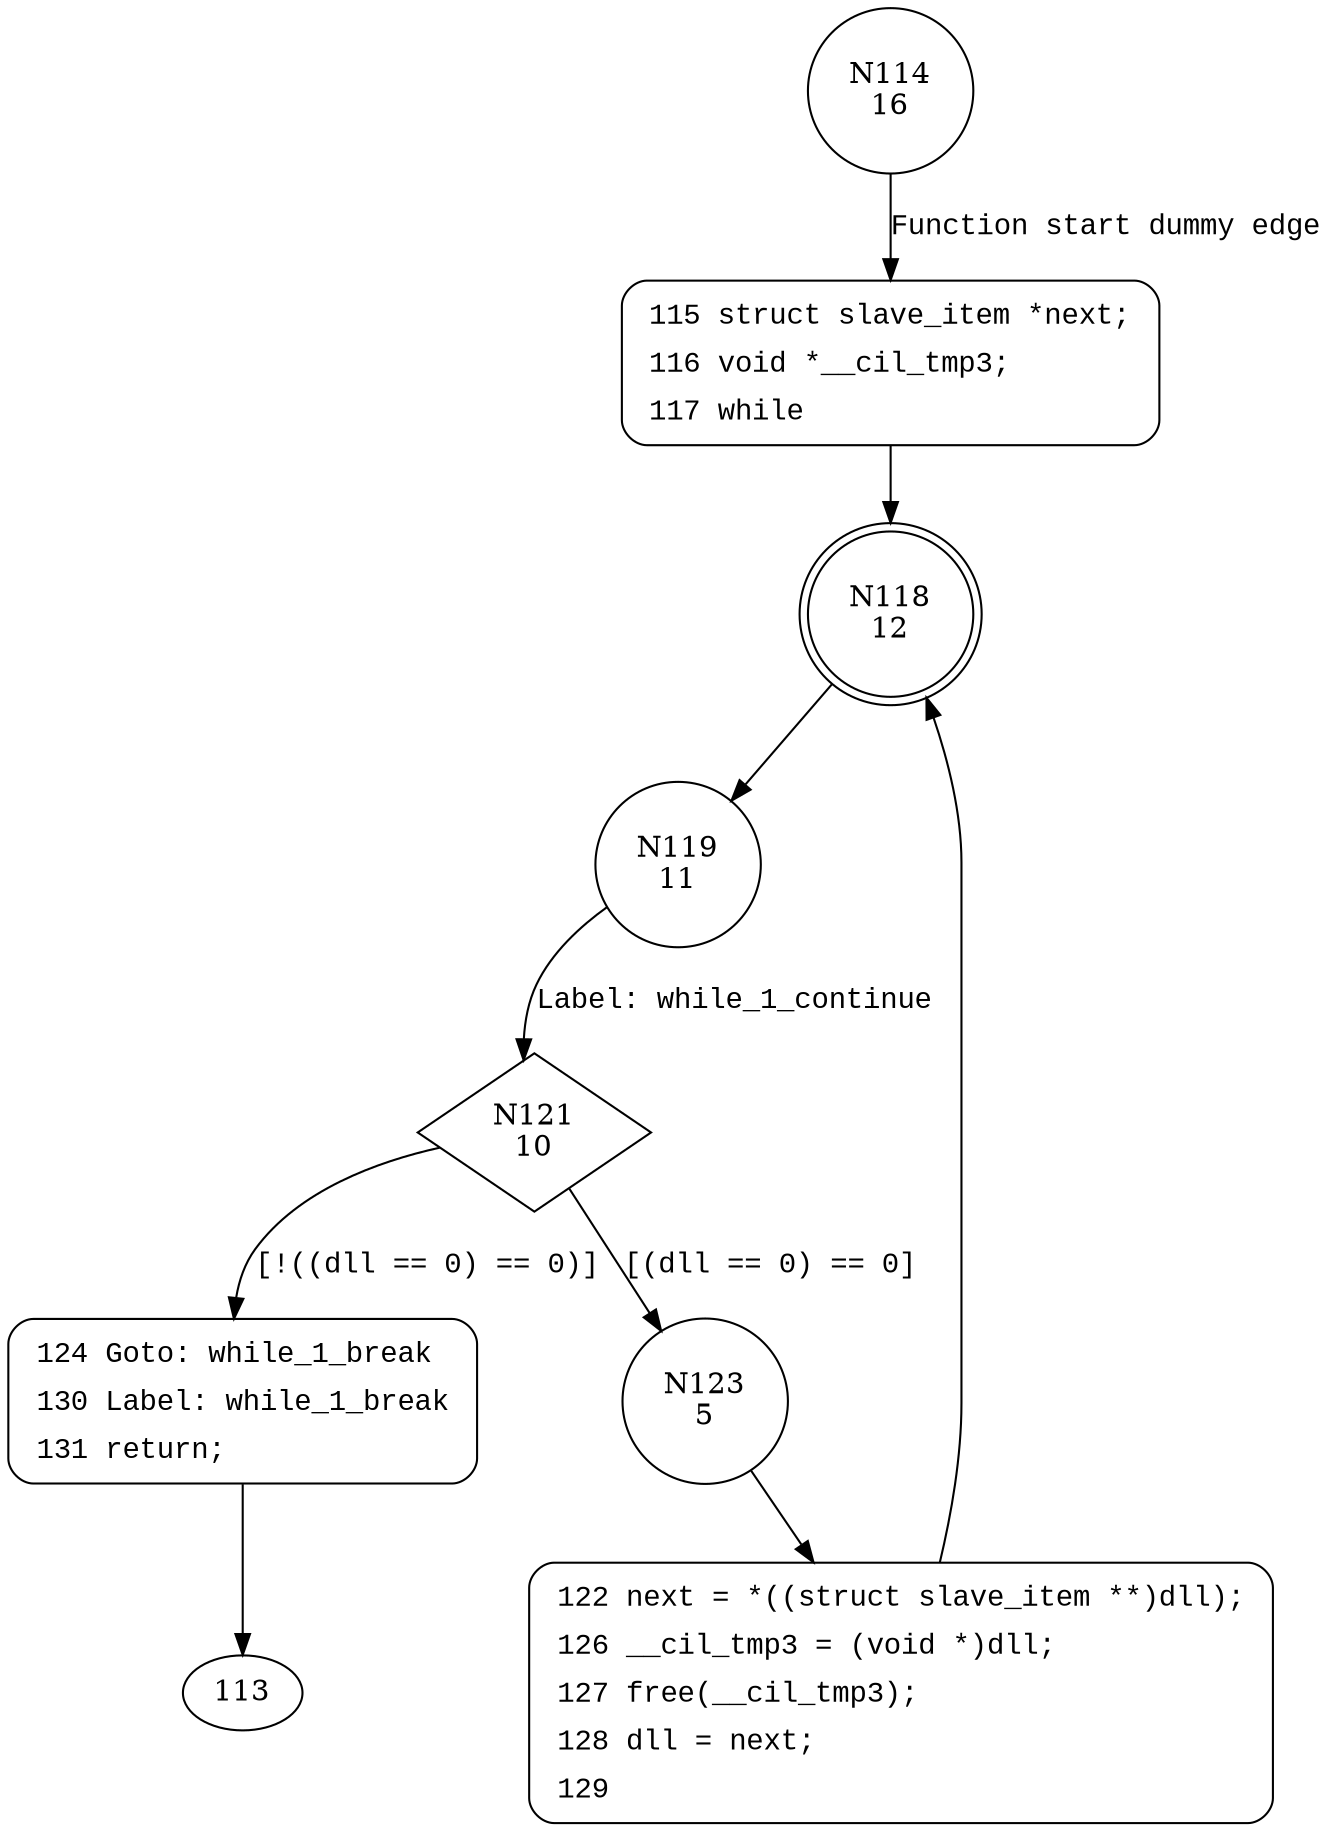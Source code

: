 digraph dll_destroy_slave {
114 [shape="circle" label="N114\n16"]
115 [shape="circle" label="N115\n15"]
118 [shape="doublecircle" label="N118\n12"]
119 [shape="circle" label="N119\n11"]
121 [shape="diamond" label="N121\n10"]
123 [shape="circle" label="N123\n5"]
124 [shape="circle" label="N124\n9"]
122 [shape="circle" label="N122\n4"]
115 [style="filled,bold" penwidth="1" fillcolor="white" fontname="Courier New" shape="Mrecord" label=<<table border="0" cellborder="0" cellpadding="3" bgcolor="white"><tr><td align="right">115</td><td align="left">struct slave_item *next;</td></tr><tr><td align="right">116</td><td align="left">void *__cil_tmp3;</td></tr><tr><td align="right">117</td><td align="left">while</td></tr></table>>]
115 -> 118[label=""]
124 [style="filled,bold" penwidth="1" fillcolor="white" fontname="Courier New" shape="Mrecord" label=<<table border="0" cellborder="0" cellpadding="3" bgcolor="white"><tr><td align="right">124</td><td align="left">Goto: while_1_break</td></tr><tr><td align="right">130</td><td align="left">Label: while_1_break</td></tr><tr><td align="right">131</td><td align="left">return;</td></tr></table>>]
124 -> 113[label=""]
122 [style="filled,bold" penwidth="1" fillcolor="white" fontname="Courier New" shape="Mrecord" label=<<table border="0" cellborder="0" cellpadding="3" bgcolor="white"><tr><td align="right">122</td><td align="left">next = *((struct slave_item **)dll);</td></tr><tr><td align="right">126</td><td align="left">__cil_tmp3 = (void *)dll;</td></tr><tr><td align="right">127</td><td align="left">free(__cil_tmp3);</td></tr><tr><td align="right">128</td><td align="left">dll = next;</td></tr><tr><td align="right">129</td><td align="left"></td></tr></table>>]
122 -> 118[label=""]
114 -> 115 [label="Function start dummy edge" fontname="Courier New"]
118 -> 119 [label="" fontname="Courier New"]
121 -> 123 [label="[(dll == 0) == 0]" fontname="Courier New"]
121 -> 124 [label="[!((dll == 0) == 0)]" fontname="Courier New"]
123 -> 122 [label="" fontname="Courier New"]
119 -> 121 [label="Label: while_1_continue" fontname="Courier New"]
}